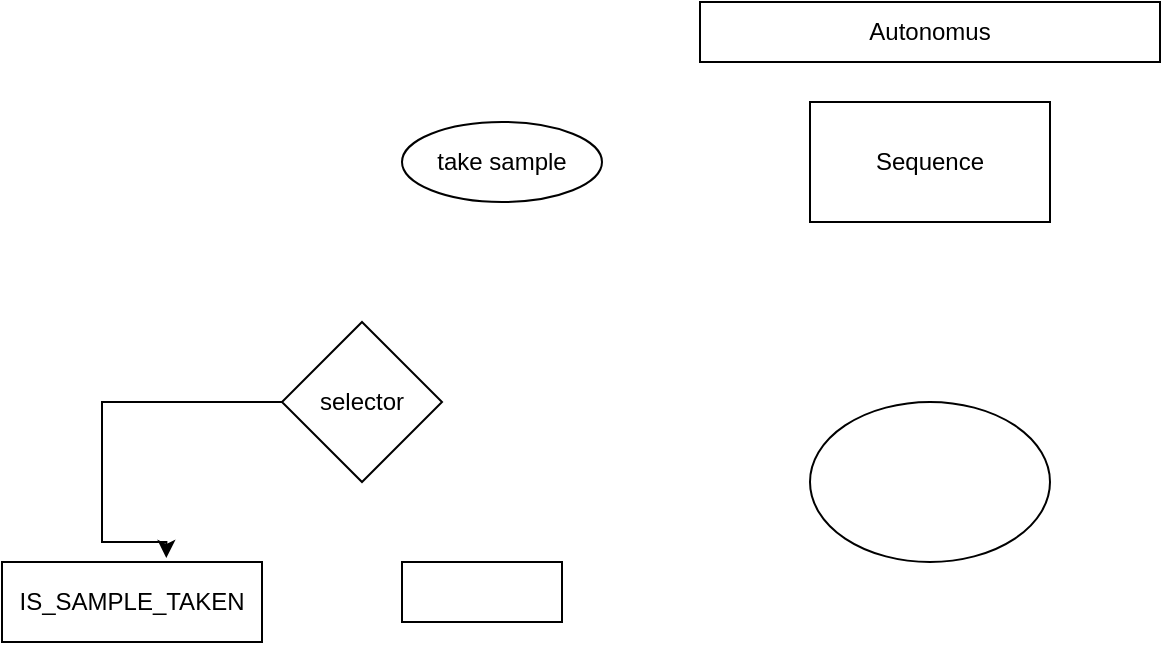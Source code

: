 <mxfile version="24.8.3">
  <diagram name="Страница — 1" id="5xnco5y9vOy3uYo9B9zN">
    <mxGraphModel dx="2022" dy="637" grid="1" gridSize="10" guides="1" tooltips="1" connect="1" arrows="1" fold="1" page="1" pageScale="1" pageWidth="827" pageHeight="1169" math="0" shadow="0">
      <root>
        <mxCell id="0" />
        <mxCell id="1" parent="0" />
        <mxCell id="kKXGz_cy70KrF1PQ7vdc-1" value="Autonomus" style="rounded=0;whiteSpace=wrap;html=1;" vertex="1" parent="1">
          <mxGeometry x="299" width="230" height="30" as="geometry" />
        </mxCell>
        <mxCell id="kKXGz_cy70KrF1PQ7vdc-2" value="Sequence" style="rounded=0;whiteSpace=wrap;html=1;" vertex="1" parent="1">
          <mxGeometry x="354" y="50" width="120" height="60" as="geometry" />
        </mxCell>
        <mxCell id="kKXGz_cy70KrF1PQ7vdc-5" value="take sample" style="ellipse;whiteSpace=wrap;html=1;" vertex="1" parent="1">
          <mxGeometry x="150" y="60" width="100" height="40" as="geometry" />
        </mxCell>
        <mxCell id="kKXGz_cy70KrF1PQ7vdc-8" style="edgeStyle=orthogonalEdgeStyle;rounded=0;orthogonalLoop=1;jettySize=auto;html=1;entryX=0.632;entryY=-0.05;entryDx=0;entryDy=0;entryPerimeter=0;" edge="1" parent="1" source="kKXGz_cy70KrF1PQ7vdc-6" target="kKXGz_cy70KrF1PQ7vdc-9">
          <mxGeometry relative="1" as="geometry">
            <mxPoint x="60" y="270.0" as="targetPoint" />
            <Array as="points">
              <mxPoint y="200" />
              <mxPoint y="270" />
              <mxPoint x="32" y="270" />
            </Array>
          </mxGeometry>
        </mxCell>
        <mxCell id="kKXGz_cy70KrF1PQ7vdc-6" value="selector" style="rhombus;whiteSpace=wrap;html=1;" vertex="1" parent="1">
          <mxGeometry x="90" y="160" width="80" height="80" as="geometry" />
        </mxCell>
        <mxCell id="kKXGz_cy70KrF1PQ7vdc-7" value="" style="ellipse;whiteSpace=wrap;html=1;" vertex="1" parent="1">
          <mxGeometry x="354" y="200" width="120" height="80" as="geometry" />
        </mxCell>
        <mxCell id="kKXGz_cy70KrF1PQ7vdc-9" value="IS_SAMPLE_TAKEN" style="rounded=0;whiteSpace=wrap;html=1;" vertex="1" parent="1">
          <mxGeometry x="-50" y="280" width="130" height="40" as="geometry" />
        </mxCell>
        <mxCell id="kKXGz_cy70KrF1PQ7vdc-10" value="" style="rounded=0;whiteSpace=wrap;html=1;" vertex="1" parent="1">
          <mxGeometry x="150" y="280" width="80" height="30" as="geometry" />
        </mxCell>
      </root>
    </mxGraphModel>
  </diagram>
</mxfile>
